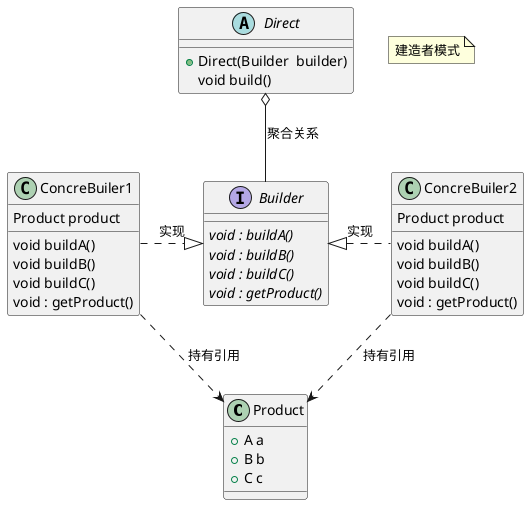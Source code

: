 @startuml

Class Product{
    +A a
    +B b
    +C c
}
interface Builder{
   {abstract} void : buildA()
   {abstract} void : buildB()
   {abstract} void : buildC()
   {abstract} void : getProduct()


}
class ConcreBuiler1{
        Product product
        void buildA()
        void buildB()
        void buildC()
      void : getProduct()

}
class ConcreBuiler2{
        Product product
        void buildA()
        void buildB()
        void buildC()
      void : getProduct()
}
ConcreBuiler1 .|> Builder : 实现
Builder <|. ConcreBuiler2 : 实现
ConcreBuiler1 ..>Product :持有引用
ConcreBuiler2 ..>Product :持有引用
Direct o--Builder : 聚合关系
abstract Direct {
    + Direct(Builder  builder)
    void build()
}
note as N1
    建造者模式
end note
@enduml